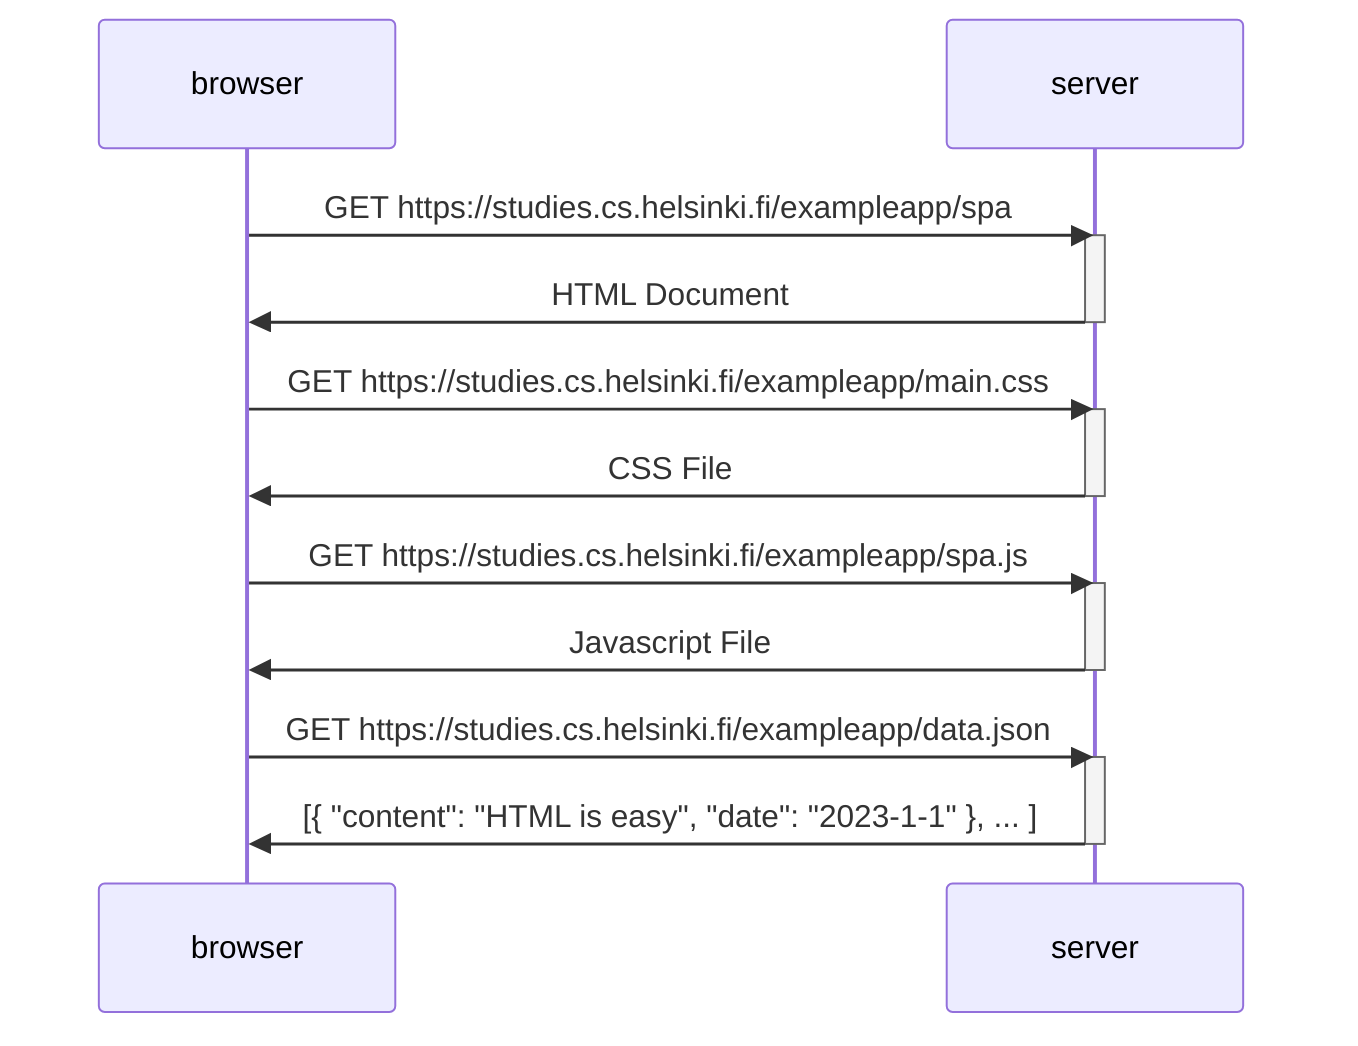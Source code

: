 sequenceDiagram
    participant browser
    participant server

    browser->>server: GET https://studies.cs.helsinki.fi/exampleapp/spa
    activate server
    server->>browser: HTML Document
    deactivate server

    browser->>server: GET https://studies.cs.helsinki.fi/exampleapp/main.css
    activate server
    server->>browser: CSS File
    deactivate server

    browser->>server: GET https://studies.cs.helsinki.fi/exampleapp/spa.js
    activate server
    server->>browser: Javascript File
    deactivate server

    browser->>server: GET https://studies.cs.helsinki.fi/exampleapp/data.json
    activate server
    server->>browser:  [{ "content": "HTML is easy", "date": "2023-1-1" }, ... ]
    deactivate server